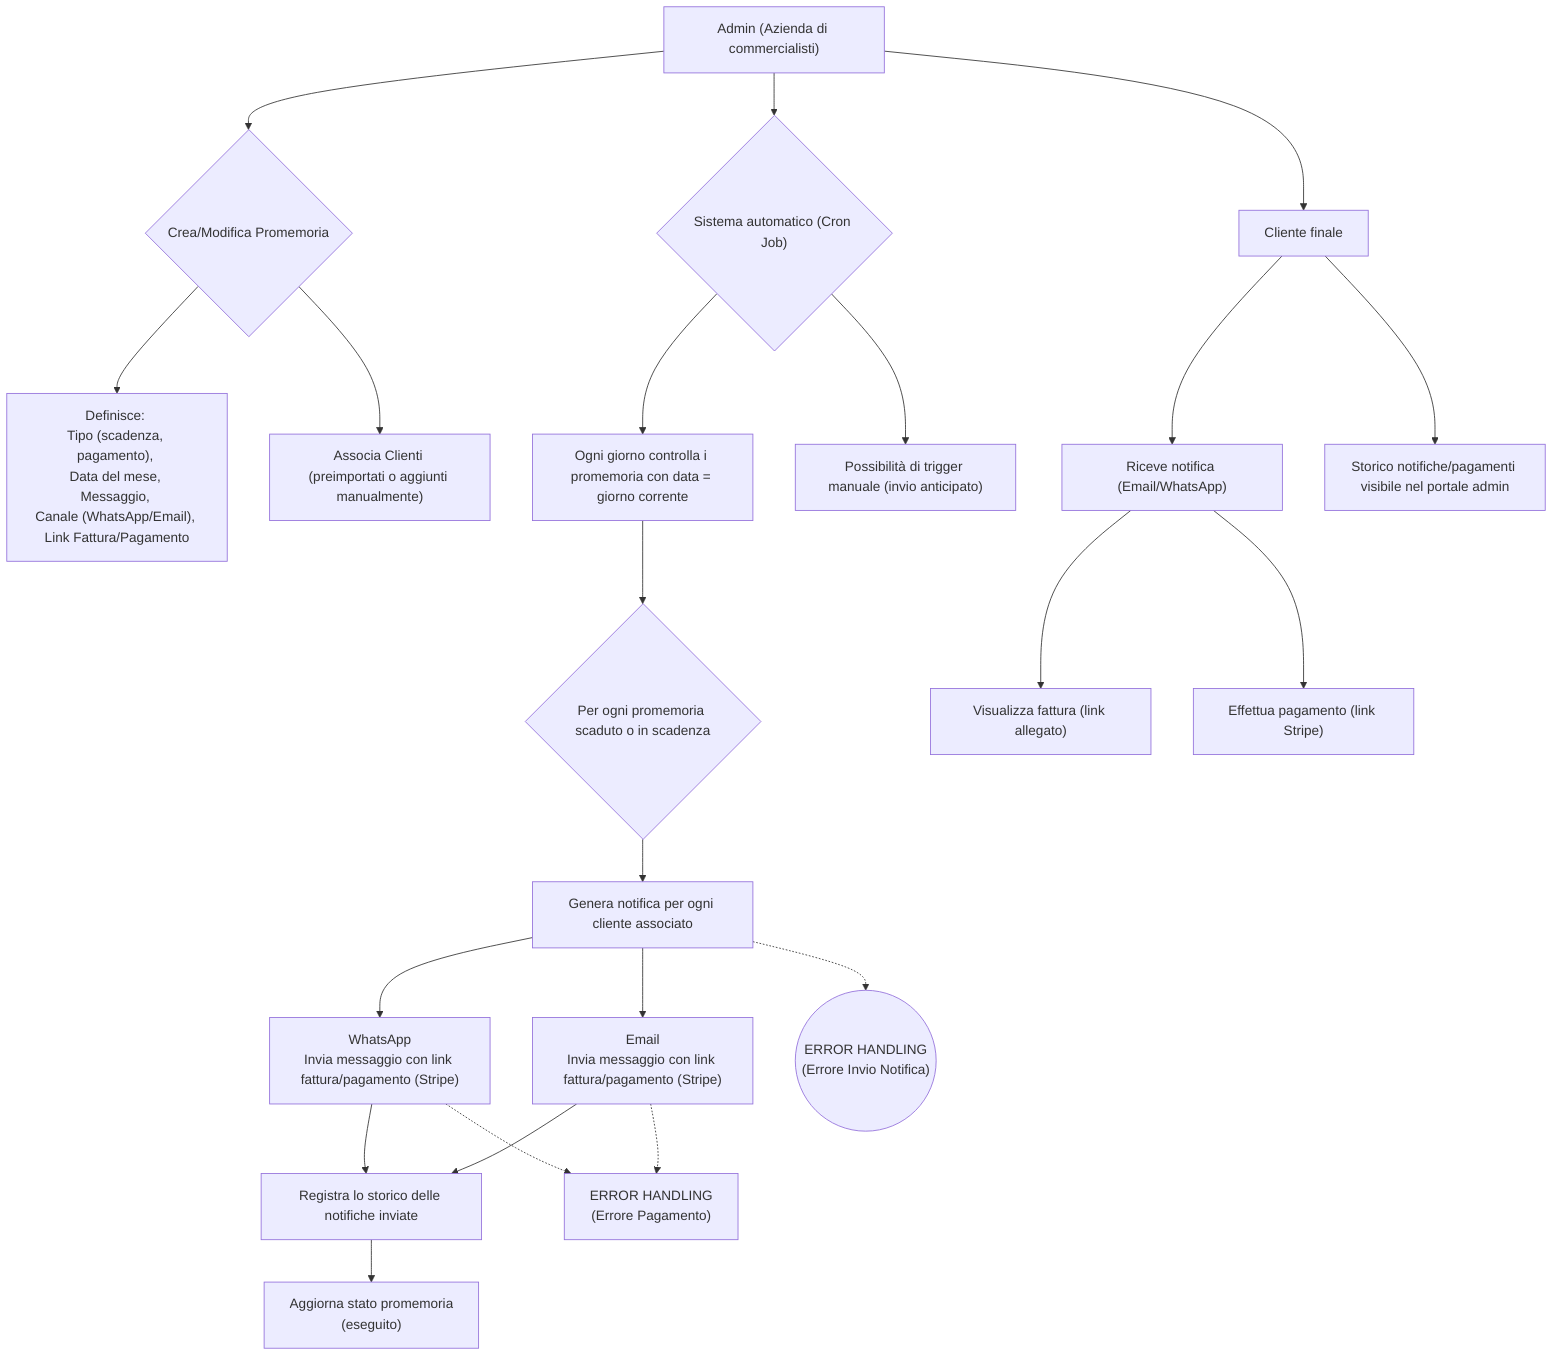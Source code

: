 flowchart TD
    A["Admin (Azienda di commercialisti)"] --> B{"Crea/Modifica Promemoria"} & C{"Sistema automatico (Cron Job)"} & D["Cliente finale"]
    B --> B1["Definisce: <br>Tipo (scadenza, pagamento), <br>Data del mese, <br>Messaggio, <br>Canale (WhatsApp/Email), <br>Link Fattura/Pagamento"] & B2["Associa Clienti <br>(preimportati o aggiunti manualmente)"]
    C --> C1["Ogni giorno controlla i promemoria con data = giorno corrente"] & C15["Possibilità di trigger manuale (invio anticipato)"]
    C1 --> C11{"Per ogni promemoria scaduto o in scadenza"}
    C11 --> C12["Genera notifica per ogni cliente associato"]
    C12 --> C121["Email<br>Invia messaggio con link fattura/pagamento (Stripe)"] & C122["WhatsApp<br>Invia messaggio con link fattura/pagamento (Stripe)"]
    C12 -.-> n1(("ERROR HANDLING<br>(Errore Invio Notifica)"))
    D --> D1["Riceve notifica (Email/WhatsApp)"] & D2["Storico notifiche/pagamenti visibile nel portale admin"]
    D1 --> D11["Visualizza fattura (link allegato)"] & D12["Effettua pagamento (link Stripe)"]
    C122 --> C13["Registra lo storico delle notifiche inviate"]
    C122 -.-> n2["ERROR HANDLING<br>(Errore Pagamento)"]
    C121 -.-> n2
    C13 --> C14["Aggiorna stato promemoria <br>(eseguito)"]
    C121 --> C13